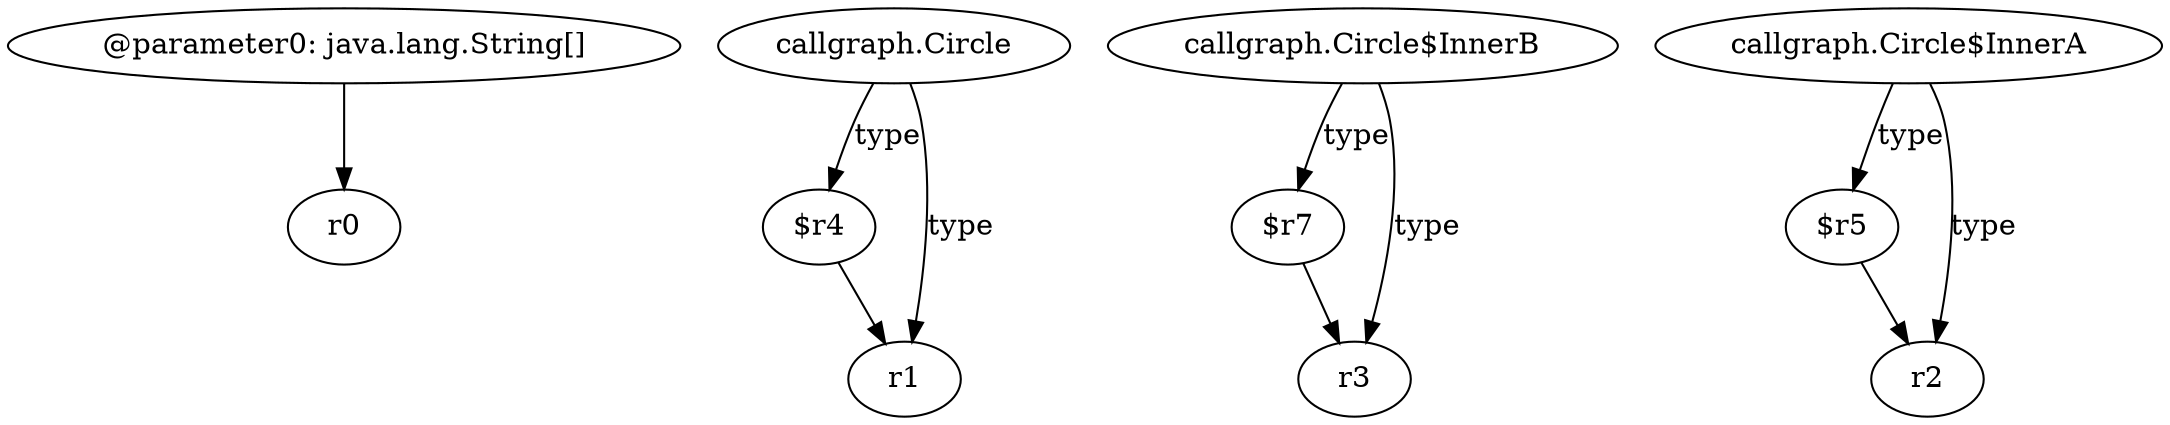 digraph g {
0[label="@parameter0: java.lang.String[]"]
1[label="r0"]
0->1[label=""]
2[label="callgraph.Circle"]
3[label="$r4"]
2->3[label="type"]
4[label="callgraph.Circle$InnerB"]
5[label="$r7"]
4->5[label="type"]
6[label="r1"]
2->6[label="type"]
3->6[label=""]
7[label="callgraph.Circle$InnerA"]
8[label="$r5"]
7->8[label="type"]
9[label="r2"]
8->9[label=""]
10[label="r3"]
5->10[label=""]
4->10[label="type"]
7->9[label="type"]
}